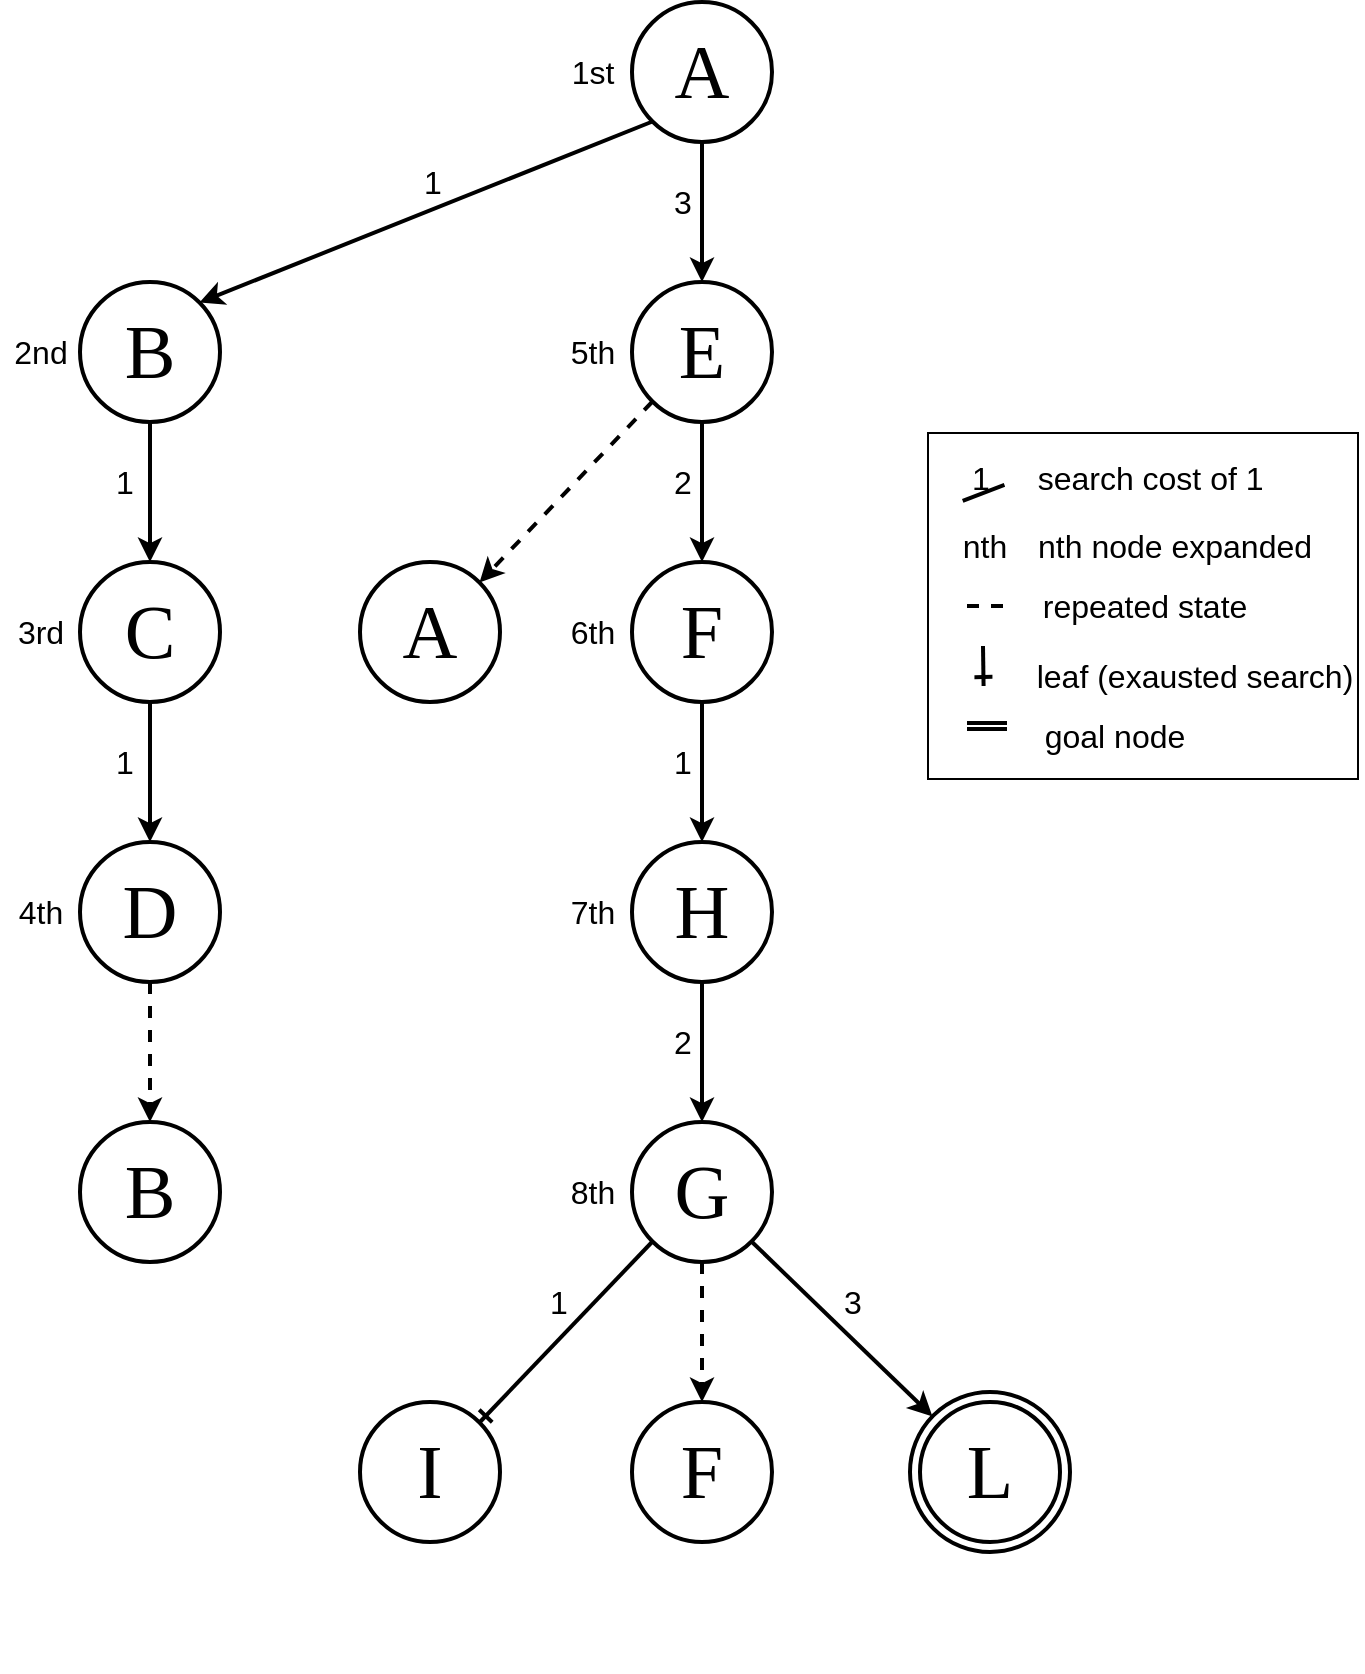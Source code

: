 <mxfile version="12.7.9" type="google"><diagram id="C5RBs43oDa-KdzZeNtuy" name="Page-1"><mxGraphModel dx="372" dy="878" grid="1" gridSize="10" guides="1" tooltips="1" connect="1" arrows="1" fold="1" page="1" pageScale="1" pageWidth="827" pageHeight="1169" math="0" shadow="0"><root><mxCell id="WIyWlLk6GJQsqaUBKTNV-0"/><mxCell id="WIyWlLk6GJQsqaUBKTNV-1" parent="WIyWlLk6GJQsqaUBKTNV-0"/><mxCell id="vw9j6YpnA88p2gROMYxv-48" style="edgeStyle=none;rounded=0;orthogonalLoop=1;jettySize=auto;html=1;exitX=0;exitY=1;exitDx=0;exitDy=0;entryX=1;entryY=0;entryDx=0;entryDy=0;strokeColor=#000000;strokeWidth=2;" parent="WIyWlLk6GJQsqaUBKTNV-1" source="vw9j6YpnA88p2gROMYxv-0" target="vw9j6YpnA88p2gROMYxv-16" edge="1"><mxGeometry relative="1" as="geometry"/></mxCell><mxCell id="vw9j6YpnA88p2gROMYxv-49" style="edgeStyle=none;rounded=0;orthogonalLoop=1;jettySize=auto;html=1;exitX=0.5;exitY=1;exitDx=0;exitDy=0;entryX=0.5;entryY=0;entryDx=0;entryDy=0;strokeColor=#000000;strokeWidth=2;" parent="WIyWlLk6GJQsqaUBKTNV-1" source="vw9j6YpnA88p2gROMYxv-0" target="vw9j6YpnA88p2gROMYxv-5" edge="1"><mxGeometry relative="1" as="geometry"/></mxCell><mxCell id="vw9j6YpnA88p2gROMYxv-0" value="&lt;font face=&quot;Times New Roman&quot; style=&quot;font-size: 38px&quot;&gt;A&lt;/font&gt;" style="ellipse;whiteSpace=wrap;html=1;aspect=fixed;strokeWidth=2;" parent="WIyWlLk6GJQsqaUBKTNV-1" vertex="1"><mxGeometry x="388" y="160" width="70" height="70" as="geometry"/></mxCell><mxCell id="vw9j6YpnA88p2gROMYxv-1" value="&lt;font style=&quot;font-size: 16px&quot;&gt;1st&lt;/font&gt;" style="text;html=1;align=center;verticalAlign=middle;resizable=0;points=[];autosize=1;" parent="WIyWlLk6GJQsqaUBKTNV-1" vertex="1"><mxGeometry x="348" y="185" width="40" height="20" as="geometry"/></mxCell><mxCell id="vw9j6YpnA88p2gROMYxv-56" style="edgeStyle=none;rounded=0;orthogonalLoop=1;jettySize=auto;html=1;exitX=0.5;exitY=1;exitDx=0;exitDy=0;entryX=0.5;entryY=0;entryDx=0;entryDy=0;strokeColor=#000000;strokeWidth=2;endArrow=classic;endFill=1;" parent="WIyWlLk6GJQsqaUBKTNV-1" source="vw9j6YpnA88p2gROMYxv-5" target="vw9j6YpnA88p2gROMYxv-10" edge="1"><mxGeometry relative="1" as="geometry"/></mxCell><mxCell id="vw9j6YpnA88p2gROMYxv-57" style="edgeStyle=none;rounded=0;orthogonalLoop=1;jettySize=auto;html=1;exitX=0;exitY=1;exitDx=0;exitDy=0;entryX=1;entryY=0;entryDx=0;entryDy=0;strokeColor=#000000;strokeWidth=2;dashed=1;" parent="WIyWlLk6GJQsqaUBKTNV-1" source="vw9j6YpnA88p2gROMYxv-5" target="vw9j6YpnA88p2gROMYxv-11" edge="1"><mxGeometry relative="1" as="geometry"/></mxCell><mxCell id="vw9j6YpnA88p2gROMYxv-5" value="&lt;font face=&quot;Times New Roman&quot; style=&quot;font-size: 38px&quot;&gt;E&lt;/font&gt;" style="ellipse;whiteSpace=wrap;html=1;aspect=fixed;strokeWidth=2;" parent="WIyWlLk6GJQsqaUBKTNV-1" vertex="1"><mxGeometry x="388" y="300" width="70" height="70" as="geometry"/></mxCell><mxCell id="vw9j6YpnA88p2gROMYxv-6" value="&lt;font style=&quot;font-size: 16px&quot;&gt;5th&lt;/font&gt;" style="text;html=1;align=center;verticalAlign=middle;resizable=0;points=[];autosize=1;" parent="WIyWlLk6GJQsqaUBKTNV-1" vertex="1"><mxGeometry x="348" y="325" width="40" height="20" as="geometry"/></mxCell><mxCell id="vw9j6YpnA88p2gROMYxv-9" value="&lt;font style=&quot;font-size: 16px&quot;&gt;2nd&lt;/font&gt;" style="text;html=1;align=center;verticalAlign=middle;resizable=0;points=[];autosize=1;" parent="WIyWlLk6GJQsqaUBKTNV-1" vertex="1"><mxGeometry x="72" y="325" width="40" height="20" as="geometry"/></mxCell><mxCell id="llAttpSivX2AYMaVty_r-5" style="edgeStyle=orthogonalEdgeStyle;rounded=0;orthogonalLoop=1;jettySize=auto;html=1;exitX=0.5;exitY=1;exitDx=0;exitDy=0;endArrow=classic;endFill=1;strokeWidth=2;" edge="1" parent="WIyWlLk6GJQsqaUBKTNV-1" source="vw9j6YpnA88p2gROMYxv-10" target="vw9j6YpnA88p2gROMYxv-12"><mxGeometry relative="1" as="geometry"/></mxCell><mxCell id="vw9j6YpnA88p2gROMYxv-10" value="&lt;font face=&quot;Times New Roman&quot;&gt;&lt;span style=&quot;font-size: 38px&quot;&gt;F&lt;/span&gt;&lt;/font&gt;" style="ellipse;whiteSpace=wrap;html=1;aspect=fixed;strokeWidth=2;" parent="WIyWlLk6GJQsqaUBKTNV-1" vertex="1"><mxGeometry x="388" y="440" width="70" height="70" as="geometry"/></mxCell><mxCell id="vw9j6YpnA88p2gROMYxv-11" value="&lt;font face=&quot;Times New Roman&quot; style=&quot;font-size: 38px&quot;&gt;A&lt;/font&gt;" style="ellipse;whiteSpace=wrap;html=1;aspect=fixed;strokeWidth=2;" parent="WIyWlLk6GJQsqaUBKTNV-1" vertex="1"><mxGeometry x="252" y="440" width="70" height="70" as="geometry"/></mxCell><mxCell id="llAttpSivX2AYMaVty_r-9" style="edgeStyle=orthogonalEdgeStyle;rounded=0;orthogonalLoop=1;jettySize=auto;html=1;exitX=0.5;exitY=1;exitDx=0;exitDy=0;entryX=0.5;entryY=0;entryDx=0;entryDy=0;endArrow=classic;endFill=1;strokeWidth=2;" edge="1" parent="WIyWlLk6GJQsqaUBKTNV-1" source="vw9j6YpnA88p2gROMYxv-12" target="llAttpSivX2AYMaVty_r-8"><mxGeometry relative="1" as="geometry"/></mxCell><mxCell id="vw9j6YpnA88p2gROMYxv-12" value="&lt;font face=&quot;Times New Roman&quot; style=&quot;font-size: 38px&quot;&gt;H&lt;/font&gt;" style="ellipse;whiteSpace=wrap;html=1;aspect=fixed;strokeWidth=2;" parent="WIyWlLk6GJQsqaUBKTNV-1" vertex="1"><mxGeometry x="388" y="580" width="70" height="70" as="geometry"/></mxCell><mxCell id="vw9j6YpnA88p2gROMYxv-13" value="&lt;font face=&quot;Times New Roman&quot; style=&quot;font-size: 38px&quot;&gt;I&lt;/font&gt;" style="ellipse;whiteSpace=wrap;html=1;aspect=fixed;strokeWidth=2;" parent="WIyWlLk6GJQsqaUBKTNV-1" vertex="1"><mxGeometry x="252" y="860" width="70" height="70" as="geometry"/></mxCell><mxCell id="vw9j6YpnA88p2gROMYxv-61" style="edgeStyle=none;rounded=0;orthogonalLoop=1;jettySize=auto;html=1;exitX=0.5;exitY=1;exitDx=0;exitDy=0;entryX=0.5;entryY=0;entryDx=0;entryDy=0;strokeColor=#000000;strokeWidth=2;fontSize=16;" parent="WIyWlLk6GJQsqaUBKTNV-1" source="vw9j6YpnA88p2gROMYxv-16" target="vw9j6YpnA88p2gROMYxv-21" edge="1"><mxGeometry relative="1" as="geometry"/></mxCell><mxCell id="vw9j6YpnA88p2gROMYxv-16" value="&lt;font face=&quot;Times New Roman&quot; style=&quot;font-size: 38px&quot;&gt;B&lt;/font&gt;" style="ellipse;whiteSpace=wrap;html=1;aspect=fixed;strokeWidth=2;" parent="WIyWlLk6GJQsqaUBKTNV-1" vertex="1"><mxGeometry x="112" y="300" width="70" height="70" as="geometry"/></mxCell><mxCell id="llAttpSivX2AYMaVty_r-3" style="edgeStyle=orthogonalEdgeStyle;rounded=0;orthogonalLoop=1;jettySize=auto;html=1;exitX=0.5;exitY=1;exitDx=0;exitDy=0;entryX=0.5;entryY=0;entryDx=0;entryDy=0;endArrow=classic;endFill=1;strokeWidth=2;dashed=1;" edge="1" parent="WIyWlLk6GJQsqaUBKTNV-1" source="vw9j6YpnA88p2gROMYxv-20" target="llAttpSivX2AYMaVty_r-2"><mxGeometry relative="1" as="geometry"/></mxCell><mxCell id="vw9j6YpnA88p2gROMYxv-20" value="&lt;font face=&quot;Times New Roman&quot; style=&quot;font-size: 38px&quot;&gt;D&lt;/font&gt;" style="ellipse;whiteSpace=wrap;html=1;aspect=fixed;strokeWidth=2;" parent="WIyWlLk6GJQsqaUBKTNV-1" vertex="1"><mxGeometry x="112" y="580" width="70" height="70" as="geometry"/></mxCell><mxCell id="vw9j6YpnA88p2gROMYxv-62" style="edgeStyle=none;rounded=0;orthogonalLoop=1;jettySize=auto;html=1;exitX=0.5;exitY=1;exitDx=0;exitDy=0;entryX=0.5;entryY=0;entryDx=0;entryDy=0;strokeColor=#000000;strokeWidth=2;fontSize=16;endArrow=classic;endFill=1;" parent="WIyWlLk6GJQsqaUBKTNV-1" source="vw9j6YpnA88p2gROMYxv-21" target="vw9j6YpnA88p2gROMYxv-20" edge="1"><mxGeometry relative="1" as="geometry"/></mxCell><mxCell id="vw9j6YpnA88p2gROMYxv-21" value="&lt;font face=&quot;Times New Roman&quot;&gt;&lt;span style=&quot;font-size: 38px&quot;&gt;C&lt;/span&gt;&lt;/font&gt;" style="ellipse;whiteSpace=wrap;html=1;aspect=fixed;strokeWidth=2;" parent="WIyWlLk6GJQsqaUBKTNV-1" vertex="1"><mxGeometry x="112" y="440" width="70" height="70" as="geometry"/></mxCell><mxCell id="vw9j6YpnA88p2gROMYxv-41" value="&lt;font style=&quot;font-size: 16px&quot;&gt;6th&lt;/font&gt;" style="text;html=1;align=center;verticalAlign=middle;resizable=0;points=[];autosize=1;rotation=0;" parent="WIyWlLk6GJQsqaUBKTNV-1" vertex="1"><mxGeometry x="348" y="465" width="40" height="20" as="geometry"/></mxCell><mxCell id="vw9j6YpnA88p2gROMYxv-42" value="&lt;font style=&quot;font-size: 16px&quot;&gt;3rd&lt;/font&gt;" style="text;html=1;align=center;verticalAlign=middle;resizable=0;points=[];autosize=1;rotation=0;" parent="WIyWlLk6GJQsqaUBKTNV-1" vertex="1"><mxGeometry x="72" y="465" width="40" height="20" as="geometry"/></mxCell><mxCell id="vw9j6YpnA88p2gROMYxv-59" value="1" style="text;html=1;align=center;verticalAlign=middle;resizable=0;points=[];autosize=1;strokeWidth=4;fontSize=16;" parent="WIyWlLk6GJQsqaUBKTNV-1" vertex="1"><mxGeometry x="278" y="240" width="20" height="20" as="geometry"/></mxCell><mxCell id="vw9j6YpnA88p2gROMYxv-74" value="1" style="text;html=1;align=center;verticalAlign=middle;resizable=0;points=[];autosize=1;strokeWidth=4;fontSize=16;" parent="WIyWlLk6GJQsqaUBKTNV-1" vertex="1"><mxGeometry x="124" y="390" width="20" height="20" as="geometry"/></mxCell><mxCell id="vw9j6YpnA88p2gROMYxv-78" value="1" style="text;html=1;align=center;verticalAlign=middle;resizable=0;points=[];autosize=1;strokeWidth=4;fontSize=16;" parent="WIyWlLk6GJQsqaUBKTNV-1" vertex="1"><mxGeometry x="124" y="530" width="20" height="20" as="geometry"/></mxCell><mxCell id="vw9j6YpnA88p2gROMYxv-83" value="3" style="text;html=1;align=center;verticalAlign=middle;resizable=0;points=[];autosize=1;strokeWidth=4;fontSize=16;" parent="WIyWlLk6GJQsqaUBKTNV-1" vertex="1"><mxGeometry x="403" y="250" width="20" height="20" as="geometry"/></mxCell><mxCell id="vw9j6YpnA88p2gROMYxv-87" value="1" style="text;html=1;align=center;verticalAlign=middle;resizable=0;points=[];autosize=1;strokeWidth=4;fontSize=16;" parent="WIyWlLk6GJQsqaUBKTNV-1" vertex="1"><mxGeometry x="403" y="530" width="20" height="20" as="geometry"/></mxCell><mxCell id="w7gO77TnvV4MOQrD0oZG-39" value="&lt;span style=&quot;font-size: 16px&quot;&gt;search cost of 1&amp;nbsp;&lt;/span&gt;" style="text;html=1;align=center;verticalAlign=middle;resizable=0;points=[];autosize=1;" parent="WIyWlLk6GJQsqaUBKTNV-1" vertex="1"><mxGeometry x="583.5" y="387.5" width="130" height="20" as="geometry"/></mxCell><mxCell id="w7gO77TnvV4MOQrD0oZG-40" value="" style="endArrow=none;html=1;strokeWidth=2;entryX=1.136;entryY=0.696;entryDx=0;entryDy=0;entryPerimeter=0;exitX=0.093;exitY=1.096;exitDx=0;exitDy=0;exitPerimeter=0;" parent="WIyWlLk6GJQsqaUBKTNV-1" source="w7gO77TnvV4MOQrD0oZG-41" target="w7gO77TnvV4MOQrD0oZG-41" edge="1"><mxGeometry width="50" height="50" relative="1" as="geometry"><mxPoint x="543.5" y="412" as="sourcePoint"/><mxPoint x="583.5" y="397.5" as="targetPoint"/></mxGeometry></mxCell><mxCell id="w7gO77TnvV4MOQrD0oZG-41" value="1" style="text;html=1;align=center;verticalAlign=middle;resizable=0;points=[];autosize=1;strokeWidth=4;fontSize=16;" parent="WIyWlLk6GJQsqaUBKTNV-1" vertex="1"><mxGeometry x="551.5" y="387.5" width="20" height="20" as="geometry"/></mxCell><mxCell id="w7gO77TnvV4MOQrD0oZG-42" value="nth" style="text;html=1;align=center;verticalAlign=middle;resizable=0;points=[];autosize=1;strokeWidth=4;fontSize=16;" parent="WIyWlLk6GJQsqaUBKTNV-1" vertex="1"><mxGeometry x="543.5" y="422" width="40" height="20" as="geometry"/></mxCell><mxCell id="w7gO77TnvV4MOQrD0oZG-43" value="&lt;span style=&quot;font-size: 16px&quot;&gt;nth node expanded&lt;/span&gt;" style="text;html=1;align=center;verticalAlign=middle;resizable=0;points=[];autosize=1;" parent="WIyWlLk6GJQsqaUBKTNV-1" vertex="1"><mxGeometry x="583.5" y="422" width="150" height="20" as="geometry"/></mxCell><mxCell id="w7gO77TnvV4MOQrD0oZG-44" value="" style="endArrow=ERone;html=1;strokeWidth=2;endFill=0;" parent="WIyWlLk6GJQsqaUBKTNV-1" edge="1"><mxGeometry width="50" height="50" relative="1" as="geometry"><mxPoint x="563.5" y="482" as="sourcePoint"/><mxPoint x="563.79" y="502" as="targetPoint"/></mxGeometry></mxCell><mxCell id="w7gO77TnvV4MOQrD0oZG-45" value="&lt;span style=&quot;font-size: 16px&quot;&gt;leaf (exausted search)&lt;/span&gt;" style="text;html=1;align=center;verticalAlign=middle;resizable=0;points=[];autosize=1;" parent="WIyWlLk6GJQsqaUBKTNV-1" vertex="1"><mxGeometry x="583.5" y="487" width="170" height="20" as="geometry"/></mxCell><mxCell id="w7gO77TnvV4MOQrD0oZG-46" value="" style="endArrow=none;dashed=1;html=1;strokeWidth=2;" parent="WIyWlLk6GJQsqaUBKTNV-1" edge="1"><mxGeometry width="50" height="50" relative="1" as="geometry"><mxPoint x="555.5" y="462" as="sourcePoint"/><mxPoint x="575.5" y="462" as="targetPoint"/></mxGeometry></mxCell><mxCell id="w7gO77TnvV4MOQrD0oZG-47" value="&lt;span style=&quot;font-size: 16px&quot;&gt;repeated state&lt;/span&gt;" style="text;html=1;align=center;verticalAlign=middle;resizable=0;points=[];autosize=1;" parent="WIyWlLk6GJQsqaUBKTNV-1" vertex="1"><mxGeometry x="583.5" y="452" width="120" height="20" as="geometry"/></mxCell><mxCell id="w7gO77TnvV4MOQrD0oZG-48" value="" style="shape=link;html=1;endArrow=ERone;endFill=0;strokeWidth=2;width=-4.109;" parent="WIyWlLk6GJQsqaUBKTNV-1" edge="1"><mxGeometry width="50" height="50" relative="1" as="geometry"><mxPoint x="555.5" y="522" as="sourcePoint"/><mxPoint x="575.5" y="522" as="targetPoint"/></mxGeometry></mxCell><mxCell id="w7gO77TnvV4MOQrD0oZG-49" value="&lt;span style=&quot;font-size: 16px&quot;&gt;&amp;nbsp;goal node&amp;nbsp;&lt;/span&gt;" style="text;html=1;align=center;verticalAlign=middle;resizable=0;points=[];autosize=1;" parent="WIyWlLk6GJQsqaUBKTNV-1" vertex="1"><mxGeometry x="583.5" y="517" width="90" height="20" as="geometry"/></mxCell><mxCell id="w7gO77TnvV4MOQrD0oZG-50" value="" style="rounded=0;whiteSpace=wrap;html=1;fillColor=none;" parent="WIyWlLk6GJQsqaUBKTNV-1" vertex="1"><mxGeometry x="536" y="375.5" width="215" height="173" as="geometry"/></mxCell><mxCell id="llAttpSivX2AYMaVty_r-0" value="&lt;font style=&quot;font-size: 16px&quot;&gt;4th&lt;/font&gt;" style="text;html=1;align=center;verticalAlign=middle;resizable=0;points=[];autosize=1;rotation=0;" vertex="1" parent="WIyWlLk6GJQsqaUBKTNV-1"><mxGeometry x="72" y="605" width="40" height="20" as="geometry"/></mxCell><mxCell id="llAttpSivX2AYMaVty_r-2" value="&lt;font face=&quot;Times New Roman&quot; style=&quot;font-size: 38px&quot;&gt;B&lt;/font&gt;" style="ellipse;whiteSpace=wrap;html=1;aspect=fixed;strokeWidth=2;" vertex="1" parent="WIyWlLk6GJQsqaUBKTNV-1"><mxGeometry x="112" y="720" width="70" height="70" as="geometry"/></mxCell><mxCell id="llAttpSivX2AYMaVty_r-7" value="&lt;font style=&quot;font-size: 16px&quot;&gt;7th&lt;/font&gt;" style="text;html=1;align=center;verticalAlign=middle;resizable=0;points=[];autosize=1;rotation=0;" vertex="1" parent="WIyWlLk6GJQsqaUBKTNV-1"><mxGeometry x="348" y="605" width="40" height="20" as="geometry"/></mxCell><mxCell id="llAttpSivX2AYMaVty_r-13" style="rounded=0;orthogonalLoop=1;jettySize=auto;html=1;exitX=0;exitY=1;exitDx=0;exitDy=0;entryX=1;entryY=0;entryDx=0;entryDy=0;endArrow=ERone;endFill=0;strokeWidth=2;" edge="1" parent="WIyWlLk6GJQsqaUBKTNV-1" source="llAttpSivX2AYMaVty_r-8" target="vw9j6YpnA88p2gROMYxv-13"><mxGeometry relative="1" as="geometry"/></mxCell><mxCell id="llAttpSivX2AYMaVty_r-14" style="edgeStyle=none;rounded=0;orthogonalLoop=1;jettySize=auto;html=1;exitX=0.5;exitY=1;exitDx=0;exitDy=0;entryX=0.5;entryY=0;entryDx=0;entryDy=0;endArrow=classic;endFill=1;strokeWidth=2;dashed=1;" edge="1" parent="WIyWlLk6GJQsqaUBKTNV-1" source="llAttpSivX2AYMaVty_r-8" target="llAttpSivX2AYMaVty_r-12"><mxGeometry relative="1" as="geometry"/></mxCell><mxCell id="llAttpSivX2AYMaVty_r-19" style="edgeStyle=none;rounded=0;orthogonalLoop=1;jettySize=auto;html=1;exitX=1;exitY=1;exitDx=0;exitDy=0;endArrow=classic;endFill=1;strokeWidth=2;" edge="1" parent="WIyWlLk6GJQsqaUBKTNV-1" source="llAttpSivX2AYMaVty_r-8" target="llAttpSivX2AYMaVty_r-20"><mxGeometry relative="1" as="geometry"/></mxCell><mxCell id="llAttpSivX2AYMaVty_r-8" value="&lt;font face=&quot;Times New Roman&quot; style=&quot;font-size: 38px&quot;&gt;G&lt;/font&gt;" style="ellipse;whiteSpace=wrap;html=1;aspect=fixed;strokeWidth=2;" vertex="1" parent="WIyWlLk6GJQsqaUBKTNV-1"><mxGeometry x="388" y="720" width="70" height="70" as="geometry"/></mxCell><mxCell id="llAttpSivX2AYMaVty_r-10" value="&lt;font style=&quot;font-size: 16px&quot;&gt;8th&lt;/font&gt;" style="text;html=1;align=center;verticalAlign=middle;resizable=0;points=[];autosize=1;rotation=0;" vertex="1" parent="WIyWlLk6GJQsqaUBKTNV-1"><mxGeometry x="348" y="745" width="40" height="20" as="geometry"/></mxCell><mxCell id="llAttpSivX2AYMaVty_r-11" value="2" style="text;html=1;align=center;verticalAlign=middle;resizable=0;points=[];autosize=1;strokeWidth=4;fontSize=16;" vertex="1" parent="WIyWlLk6GJQsqaUBKTNV-1"><mxGeometry x="403" y="670" width="20" height="20" as="geometry"/></mxCell><mxCell id="llAttpSivX2AYMaVty_r-12" value="&lt;font face=&quot;Times New Roman&quot; style=&quot;font-size: 38px&quot;&gt;F&lt;/font&gt;" style="ellipse;whiteSpace=wrap;html=1;aspect=fixed;strokeWidth=2;" vertex="1" parent="WIyWlLk6GJQsqaUBKTNV-1"><mxGeometry x="388" y="860" width="70" height="70" as="geometry"/></mxCell><mxCell id="llAttpSivX2AYMaVty_r-18" value="&lt;font face=&quot;Times New Roman&quot; style=&quot;font-size: 38px&quot;&gt;L&lt;/font&gt;" style="ellipse;whiteSpace=wrap;html=1;aspect=fixed;strokeWidth=2;" vertex="1" parent="WIyWlLk6GJQsqaUBKTNV-1"><mxGeometry x="532" y="860" width="70" height="70" as="geometry"/></mxCell><mxCell id="llAttpSivX2AYMaVty_r-20" value="" style="ellipse;whiteSpace=wrap;html=1;aspect=fixed;gradientColor=#ffffff;fillColor=none;strokeWidth=2;" vertex="1" parent="WIyWlLk6GJQsqaUBKTNV-1"><mxGeometry x="527" y="855" width="80" height="80" as="geometry"/></mxCell><mxCell id="llAttpSivX2AYMaVty_r-21" value="1" style="text;html=1;align=center;verticalAlign=middle;resizable=0;points=[];autosize=1;strokeWidth=4;fontSize=16;" vertex="1" parent="WIyWlLk6GJQsqaUBKTNV-1"><mxGeometry x="341" y="800" width="20" height="20" as="geometry"/></mxCell><mxCell id="llAttpSivX2AYMaVty_r-22" value="&lt;span style=&quot;color: rgba(0 , 0 , 0 , 0) ; font-family: monospace ; font-size: 0px&quot;&gt;%3CmxGraphModel%3E%3Croot%3E%3CmxCell%20id%3D%220%22%2F%3E%3CmxCell%20id%3D%221%22%20parent%3D%220%22%2F%3E%3CmxCell%20id%3D%222%22%20value%3D%221%22%20style%3D%22text%3Bhtml%3D1%3Balign%3Dcenter%3BverticalAlign%3Dmiddle%3Bresizable%3D0%3Bpoints%3D%5B%5D%3Bautosize%3D1%3BstrokeWidth%3D4%3BfontSize%3D16%3B%22%20vertex%3D%221%22%20parent%3D%221%22%3E%3CmxGeometry%20x%3D%22441%22%20y%3D%22660%22%20width%3D%2220%22%20height%3D%2220%22%20as%3D%22geometry%22%2F%3E%3C%2FmxCell%3E%3C%2Froot%3E%3C%2FmxGraphModel%3E&lt;/span&gt;&lt;span style=&quot;color: rgba(0 , 0 , 0 , 0) ; font-family: monospace ; font-size: 0px&quot;&gt;%3CmxGraphModel%3E%3Croot%3E%3CmxCell%20id%3D%220%22%2F%3E%3CmxCell%20id%3D%221%22%20parent%3D%220%22%2F%3E%3CmxCell%20id%3D%222%22%20value%3D%221%22%20style%3D%22text%3Bhtml%3D1%3Balign%3Dcenter%3BverticalAlign%3Dmiddle%3Bresizable%3D0%3Bpoints%3D%5B%5D%3Bautosize%3D1%3BstrokeWidth%3D4%3BfontSize%3D16%3B%22%20vertex%3D%221%22%20parent%3D%221%22%3E%3CmxGeometry%20x%3D%22441%22%20y%3D%22660%22%20width%3D%2220%22%20height%3D%2220%22%20as%3D%22geometry%22%2F%3E%3C%2FmxCell%3E%3C%2Froot%3E%3C%2FmxGraphModel%3E&lt;/span&gt;" style="text;html=1;align=center;verticalAlign=middle;resizable=0;points=[];autosize=1;" vertex="1" parent="WIyWlLk6GJQsqaUBKTNV-1"><mxGeometry x="508" y="975" width="20" height="20" as="geometry"/></mxCell><mxCell id="llAttpSivX2AYMaVty_r-23" value="3" style="text;html=1;align=center;verticalAlign=middle;resizable=0;points=[];autosize=1;strokeWidth=4;fontSize=16;" vertex="1" parent="WIyWlLk6GJQsqaUBKTNV-1"><mxGeometry x="488" y="800" width="20" height="20" as="geometry"/></mxCell><mxCell id="llAttpSivX2AYMaVty_r-26" value="2" style="text;html=1;align=center;verticalAlign=middle;resizable=0;points=[];autosize=1;strokeWidth=4;fontSize=16;" vertex="1" parent="WIyWlLk6GJQsqaUBKTNV-1"><mxGeometry x="403" y="390" width="20" height="20" as="geometry"/></mxCell></root></mxGraphModel></diagram></mxfile>